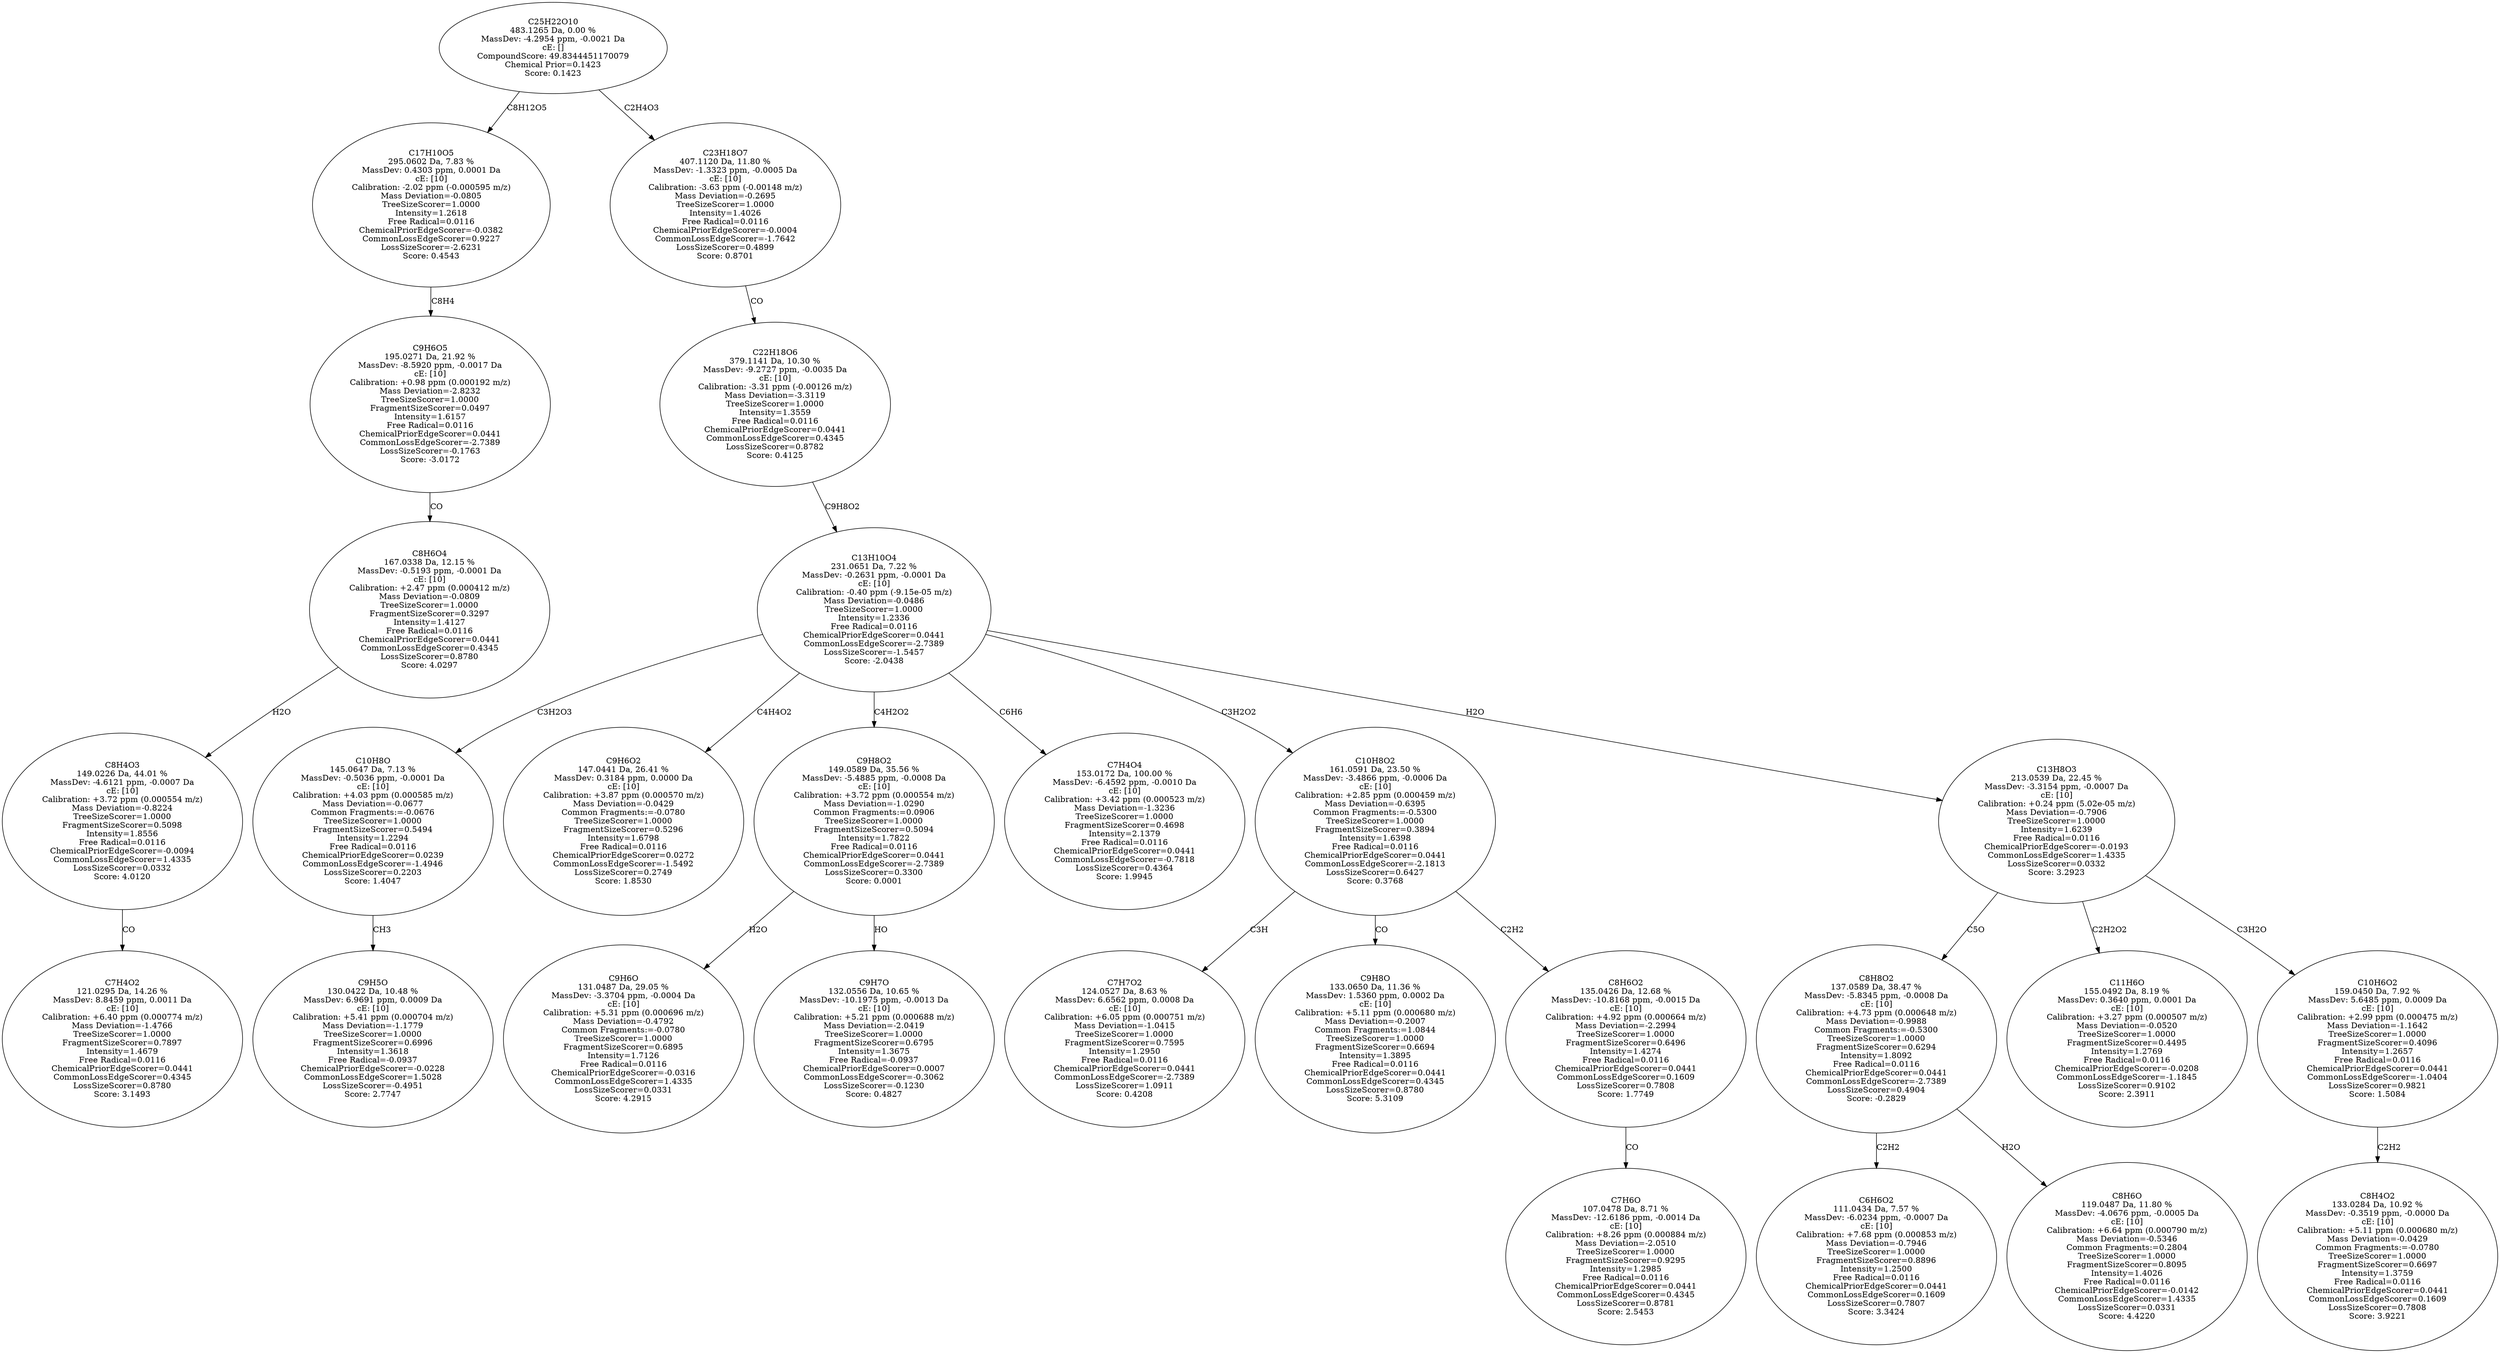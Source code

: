strict digraph {
v1 [label="C7H4O2\n121.0295 Da, 14.26 %\nMassDev: 8.8459 ppm, 0.0011 Da\ncE: [10]\nCalibration: +6.40 ppm (0.000774 m/z)\nMass Deviation=-1.4766\nTreeSizeScorer=1.0000\nFragmentSizeScorer=0.7897\nIntensity=1.4679\nFree Radical=0.0116\nChemicalPriorEdgeScorer=0.0441\nCommonLossEdgeScorer=0.4345\nLossSizeScorer=0.8780\nScore: 3.1493"];
v2 [label="C8H4O3\n149.0226 Da, 44.01 %\nMassDev: -4.6121 ppm, -0.0007 Da\ncE: [10]\nCalibration: +3.72 ppm (0.000554 m/z)\nMass Deviation=-0.8224\nTreeSizeScorer=1.0000\nFragmentSizeScorer=0.5098\nIntensity=1.8556\nFree Radical=0.0116\nChemicalPriorEdgeScorer=-0.0094\nCommonLossEdgeScorer=1.4335\nLossSizeScorer=0.0332\nScore: 4.0120"];
v3 [label="C8H6O4\n167.0338 Da, 12.15 %\nMassDev: -0.5193 ppm, -0.0001 Da\ncE: [10]\nCalibration: +2.47 ppm (0.000412 m/z)\nMass Deviation=-0.0809\nTreeSizeScorer=1.0000\nFragmentSizeScorer=0.3297\nIntensity=1.4127\nFree Radical=0.0116\nChemicalPriorEdgeScorer=0.0441\nCommonLossEdgeScorer=0.4345\nLossSizeScorer=0.8780\nScore: 4.0297"];
v4 [label="C9H6O5\n195.0271 Da, 21.92 %\nMassDev: -8.5920 ppm, -0.0017 Da\ncE: [10]\nCalibration: +0.98 ppm (0.000192 m/z)\nMass Deviation=-2.8232\nTreeSizeScorer=1.0000\nFragmentSizeScorer=0.0497\nIntensity=1.6157\nFree Radical=0.0116\nChemicalPriorEdgeScorer=0.0441\nCommonLossEdgeScorer=-2.7389\nLossSizeScorer=-0.1763\nScore: -3.0172"];
v5 [label="C17H10O5\n295.0602 Da, 7.83 %\nMassDev: 0.4303 ppm, 0.0001 Da\ncE: [10]\nCalibration: -2.02 ppm (-0.000595 m/z)\nMass Deviation=-0.0805\nTreeSizeScorer=1.0000\nIntensity=1.2618\nFree Radical=0.0116\nChemicalPriorEdgeScorer=-0.0382\nCommonLossEdgeScorer=0.9227\nLossSizeScorer=-2.6231\nScore: 0.4543"];
v6 [label="C9H5O\n130.0422 Da, 10.48 %\nMassDev: 6.9691 ppm, 0.0009 Da\ncE: [10]\nCalibration: +5.41 ppm (0.000704 m/z)\nMass Deviation=-1.1779\nTreeSizeScorer=1.0000\nFragmentSizeScorer=0.6996\nIntensity=1.3618\nFree Radical=-0.0937\nChemicalPriorEdgeScorer=-0.0228\nCommonLossEdgeScorer=1.5028\nLossSizeScorer=-0.4951\nScore: 2.7747"];
v7 [label="C10H8O\n145.0647 Da, 7.13 %\nMassDev: -0.5036 ppm, -0.0001 Da\ncE: [10]\nCalibration: +4.03 ppm (0.000585 m/z)\nMass Deviation=-0.0677\nCommon Fragments:=-0.0676\nTreeSizeScorer=1.0000\nFragmentSizeScorer=0.5494\nIntensity=1.2294\nFree Radical=0.0116\nChemicalPriorEdgeScorer=0.0239\nCommonLossEdgeScorer=-1.4946\nLossSizeScorer=0.2203\nScore: 1.4047"];
v8 [label="C9H6O2\n147.0441 Da, 26.41 %\nMassDev: 0.3184 ppm, 0.0000 Da\ncE: [10]\nCalibration: +3.87 ppm (0.000570 m/z)\nMass Deviation=-0.0429\nCommon Fragments:=-0.0780\nTreeSizeScorer=1.0000\nFragmentSizeScorer=0.5296\nIntensity=1.6798\nFree Radical=0.0116\nChemicalPriorEdgeScorer=0.0272\nCommonLossEdgeScorer=-1.5492\nLossSizeScorer=0.2749\nScore: 1.8530"];
v9 [label="C9H6O\n131.0487 Da, 29.05 %\nMassDev: -3.3704 ppm, -0.0004 Da\ncE: [10]\nCalibration: +5.31 ppm (0.000696 m/z)\nMass Deviation=-0.4792\nCommon Fragments:=-0.0780\nTreeSizeScorer=1.0000\nFragmentSizeScorer=0.6895\nIntensity=1.7126\nFree Radical=0.0116\nChemicalPriorEdgeScorer=-0.0316\nCommonLossEdgeScorer=1.4335\nLossSizeScorer=0.0331\nScore: 4.2915"];
v10 [label="C9H7O\n132.0556 Da, 10.65 %\nMassDev: -10.1975 ppm, -0.0013 Da\ncE: [10]\nCalibration: +5.21 ppm (0.000688 m/z)\nMass Deviation=-2.0419\nTreeSizeScorer=1.0000\nFragmentSizeScorer=0.6795\nIntensity=1.3675\nFree Radical=-0.0937\nChemicalPriorEdgeScorer=0.0007\nCommonLossEdgeScorer=-0.3062\nLossSizeScorer=-0.1230\nScore: 0.4827"];
v11 [label="C9H8O2\n149.0589 Da, 35.56 %\nMassDev: -5.4885 ppm, -0.0008 Da\ncE: [10]\nCalibration: +3.72 ppm (0.000554 m/z)\nMass Deviation=-1.0290\nCommon Fragments:=0.0906\nTreeSizeScorer=1.0000\nFragmentSizeScorer=0.5094\nIntensity=1.7822\nFree Radical=0.0116\nChemicalPriorEdgeScorer=0.0441\nCommonLossEdgeScorer=-2.7389\nLossSizeScorer=0.3300\nScore: 0.0001"];
v12 [label="C7H4O4\n153.0172 Da, 100.00 %\nMassDev: -6.4592 ppm, -0.0010 Da\ncE: [10]\nCalibration: +3.42 ppm (0.000523 m/z)\nMass Deviation=-1.3236\nTreeSizeScorer=1.0000\nFragmentSizeScorer=0.4698\nIntensity=2.1379\nFree Radical=0.0116\nChemicalPriorEdgeScorer=0.0441\nCommonLossEdgeScorer=-0.7818\nLossSizeScorer=0.4364\nScore: 1.9945"];
v13 [label="C7H7O2\n124.0527 Da, 8.63 %\nMassDev: 6.6562 ppm, 0.0008 Da\ncE: [10]\nCalibration: +6.05 ppm (0.000751 m/z)\nMass Deviation=-1.0415\nTreeSizeScorer=1.0000\nFragmentSizeScorer=0.7595\nIntensity=1.2950\nFree Radical=0.0116\nChemicalPriorEdgeScorer=0.0441\nCommonLossEdgeScorer=-2.7389\nLossSizeScorer=1.0911\nScore: 0.4208"];
v14 [label="C9H8O\n133.0650 Da, 11.36 %\nMassDev: 1.5360 ppm, 0.0002 Da\ncE: [10]\nCalibration: +5.11 ppm (0.000680 m/z)\nMass Deviation=-0.2007\nCommon Fragments:=1.0844\nTreeSizeScorer=1.0000\nFragmentSizeScorer=0.6694\nIntensity=1.3895\nFree Radical=0.0116\nChemicalPriorEdgeScorer=0.0441\nCommonLossEdgeScorer=0.4345\nLossSizeScorer=0.8780\nScore: 5.3109"];
v15 [label="C7H6O\n107.0478 Da, 8.71 %\nMassDev: -12.6186 ppm, -0.0014 Da\ncE: [10]\nCalibration: +8.26 ppm (0.000884 m/z)\nMass Deviation=-2.0510\nTreeSizeScorer=1.0000\nFragmentSizeScorer=0.9295\nIntensity=1.2985\nFree Radical=0.0116\nChemicalPriorEdgeScorer=0.0441\nCommonLossEdgeScorer=0.4345\nLossSizeScorer=0.8781\nScore: 2.5453"];
v16 [label="C8H6O2\n135.0426 Da, 12.68 %\nMassDev: -10.8168 ppm, -0.0015 Da\ncE: [10]\nCalibration: +4.92 ppm (0.000664 m/z)\nMass Deviation=-2.2994\nTreeSizeScorer=1.0000\nFragmentSizeScorer=0.6496\nIntensity=1.4274\nFree Radical=0.0116\nChemicalPriorEdgeScorer=0.0441\nCommonLossEdgeScorer=0.1609\nLossSizeScorer=0.7808\nScore: 1.7749"];
v17 [label="C10H8O2\n161.0591 Da, 23.50 %\nMassDev: -3.4866 ppm, -0.0006 Da\ncE: [10]\nCalibration: +2.85 ppm (0.000459 m/z)\nMass Deviation=-0.6395\nCommon Fragments:=-0.5300\nTreeSizeScorer=1.0000\nFragmentSizeScorer=0.3894\nIntensity=1.6398\nFree Radical=0.0116\nChemicalPriorEdgeScorer=0.0441\nCommonLossEdgeScorer=-2.1813\nLossSizeScorer=0.6427\nScore: 0.3768"];
v18 [label="C6H6O2\n111.0434 Da, 7.57 %\nMassDev: -6.0234 ppm, -0.0007 Da\ncE: [10]\nCalibration: +7.68 ppm (0.000853 m/z)\nMass Deviation=-0.7946\nTreeSizeScorer=1.0000\nFragmentSizeScorer=0.8896\nIntensity=1.2500\nFree Radical=0.0116\nChemicalPriorEdgeScorer=0.0441\nCommonLossEdgeScorer=0.1609\nLossSizeScorer=0.7807\nScore: 3.3424"];
v19 [label="C8H6O\n119.0487 Da, 11.80 %\nMassDev: -4.0676 ppm, -0.0005 Da\ncE: [10]\nCalibration: +6.64 ppm (0.000790 m/z)\nMass Deviation=-0.5346\nCommon Fragments:=0.2804\nTreeSizeScorer=1.0000\nFragmentSizeScorer=0.8095\nIntensity=1.4026\nFree Radical=0.0116\nChemicalPriorEdgeScorer=-0.0142\nCommonLossEdgeScorer=1.4335\nLossSizeScorer=0.0331\nScore: 4.4220"];
v20 [label="C8H8O2\n137.0589 Da, 38.47 %\nMassDev: -5.8345 ppm, -0.0008 Da\ncE: [10]\nCalibration: +4.73 ppm (0.000648 m/z)\nMass Deviation=-0.9988\nCommon Fragments:=-0.5300\nTreeSizeScorer=1.0000\nFragmentSizeScorer=0.6294\nIntensity=1.8092\nFree Radical=0.0116\nChemicalPriorEdgeScorer=0.0441\nCommonLossEdgeScorer=-2.7389\nLossSizeScorer=0.4904\nScore: -0.2829"];
v21 [label="C11H6O\n155.0492 Da, 8.19 %\nMassDev: 0.3640 ppm, 0.0001 Da\ncE: [10]\nCalibration: +3.27 ppm (0.000507 m/z)\nMass Deviation=-0.0520\nTreeSizeScorer=1.0000\nFragmentSizeScorer=0.4495\nIntensity=1.2769\nFree Radical=0.0116\nChemicalPriorEdgeScorer=-0.0208\nCommonLossEdgeScorer=-1.1845\nLossSizeScorer=0.9102\nScore: 2.3911"];
v22 [label="C8H4O2\n133.0284 Da, 10.92 %\nMassDev: -0.3519 ppm, -0.0000 Da\ncE: [10]\nCalibration: +5.11 ppm (0.000680 m/z)\nMass Deviation=-0.0429\nCommon Fragments:=-0.0780\nTreeSizeScorer=1.0000\nFragmentSizeScorer=0.6697\nIntensity=1.3759\nFree Radical=0.0116\nChemicalPriorEdgeScorer=0.0441\nCommonLossEdgeScorer=0.1609\nLossSizeScorer=0.7808\nScore: 3.9221"];
v23 [label="C10H6O2\n159.0450 Da, 7.92 %\nMassDev: 5.6485 ppm, 0.0009 Da\ncE: [10]\nCalibration: +2.99 ppm (0.000475 m/z)\nMass Deviation=-1.1642\nTreeSizeScorer=1.0000\nFragmentSizeScorer=0.4096\nIntensity=1.2657\nFree Radical=0.0116\nChemicalPriorEdgeScorer=0.0441\nCommonLossEdgeScorer=-1.0404\nLossSizeScorer=0.9821\nScore: 1.5084"];
v24 [label="C13H8O3\n213.0539 Da, 22.45 %\nMassDev: -3.3154 ppm, -0.0007 Da\ncE: [10]\nCalibration: +0.24 ppm (5.02e-05 m/z)\nMass Deviation=-0.7906\nTreeSizeScorer=1.0000\nIntensity=1.6239\nFree Radical=0.0116\nChemicalPriorEdgeScorer=-0.0193\nCommonLossEdgeScorer=1.4335\nLossSizeScorer=0.0332\nScore: 3.2923"];
v25 [label="C13H10O4\n231.0651 Da, 7.22 %\nMassDev: -0.2631 ppm, -0.0001 Da\ncE: [10]\nCalibration: -0.40 ppm (-9.15e-05 m/z)\nMass Deviation=-0.0486\nTreeSizeScorer=1.0000\nIntensity=1.2336\nFree Radical=0.0116\nChemicalPriorEdgeScorer=0.0441\nCommonLossEdgeScorer=-2.7389\nLossSizeScorer=-1.5457\nScore: -2.0438"];
v26 [label="C22H18O6\n379.1141 Da, 10.30 %\nMassDev: -9.2727 ppm, -0.0035 Da\ncE: [10]\nCalibration: -3.31 ppm (-0.00126 m/z)\nMass Deviation=-3.3119\nTreeSizeScorer=1.0000\nIntensity=1.3559\nFree Radical=0.0116\nChemicalPriorEdgeScorer=0.0441\nCommonLossEdgeScorer=0.4345\nLossSizeScorer=0.8782\nScore: 0.4125"];
v27 [label="C23H18O7\n407.1120 Da, 11.80 %\nMassDev: -1.3323 ppm, -0.0005 Da\ncE: [10]\nCalibration: -3.63 ppm (-0.00148 m/z)\nMass Deviation=-0.2695\nTreeSizeScorer=1.0000\nIntensity=1.4026\nFree Radical=0.0116\nChemicalPriorEdgeScorer=-0.0004\nCommonLossEdgeScorer=-1.7642\nLossSizeScorer=0.4899\nScore: 0.8701"];
v28 [label="C25H22O10\n483.1265 Da, 0.00 %\nMassDev: -4.2954 ppm, -0.0021 Da\ncE: []\nCompoundScore: 49.8344451170079\nChemical Prior=0.1423\nScore: 0.1423"];
v2 -> v1 [label="CO"];
v3 -> v2 [label="H2O"];
v4 -> v3 [label="CO"];
v5 -> v4 [label="C8H4"];
v28 -> v5 [label="C8H12O5"];
v7 -> v6 [label="CH3"];
v25 -> v7 [label="C3H2O3"];
v25 -> v8 [label="C4H4O2"];
v11 -> v9 [label="H2O"];
v11 -> v10 [label="HO"];
v25 -> v11 [label="C4H2O2"];
v25 -> v12 [label="C6H6"];
v17 -> v13 [label="C3H"];
v17 -> v14 [label="CO"];
v16 -> v15 [label="CO"];
v17 -> v16 [label="C2H2"];
v25 -> v17 [label="C3H2O2"];
v20 -> v18 [label="C2H2"];
v20 -> v19 [label="H2O"];
v24 -> v20 [label="C5O"];
v24 -> v21 [label="C2H2O2"];
v23 -> v22 [label="C2H2"];
v24 -> v23 [label="C3H2O"];
v25 -> v24 [label="H2O"];
v26 -> v25 [label="C9H8O2"];
v27 -> v26 [label="CO"];
v28 -> v27 [label="C2H4O3"];
}